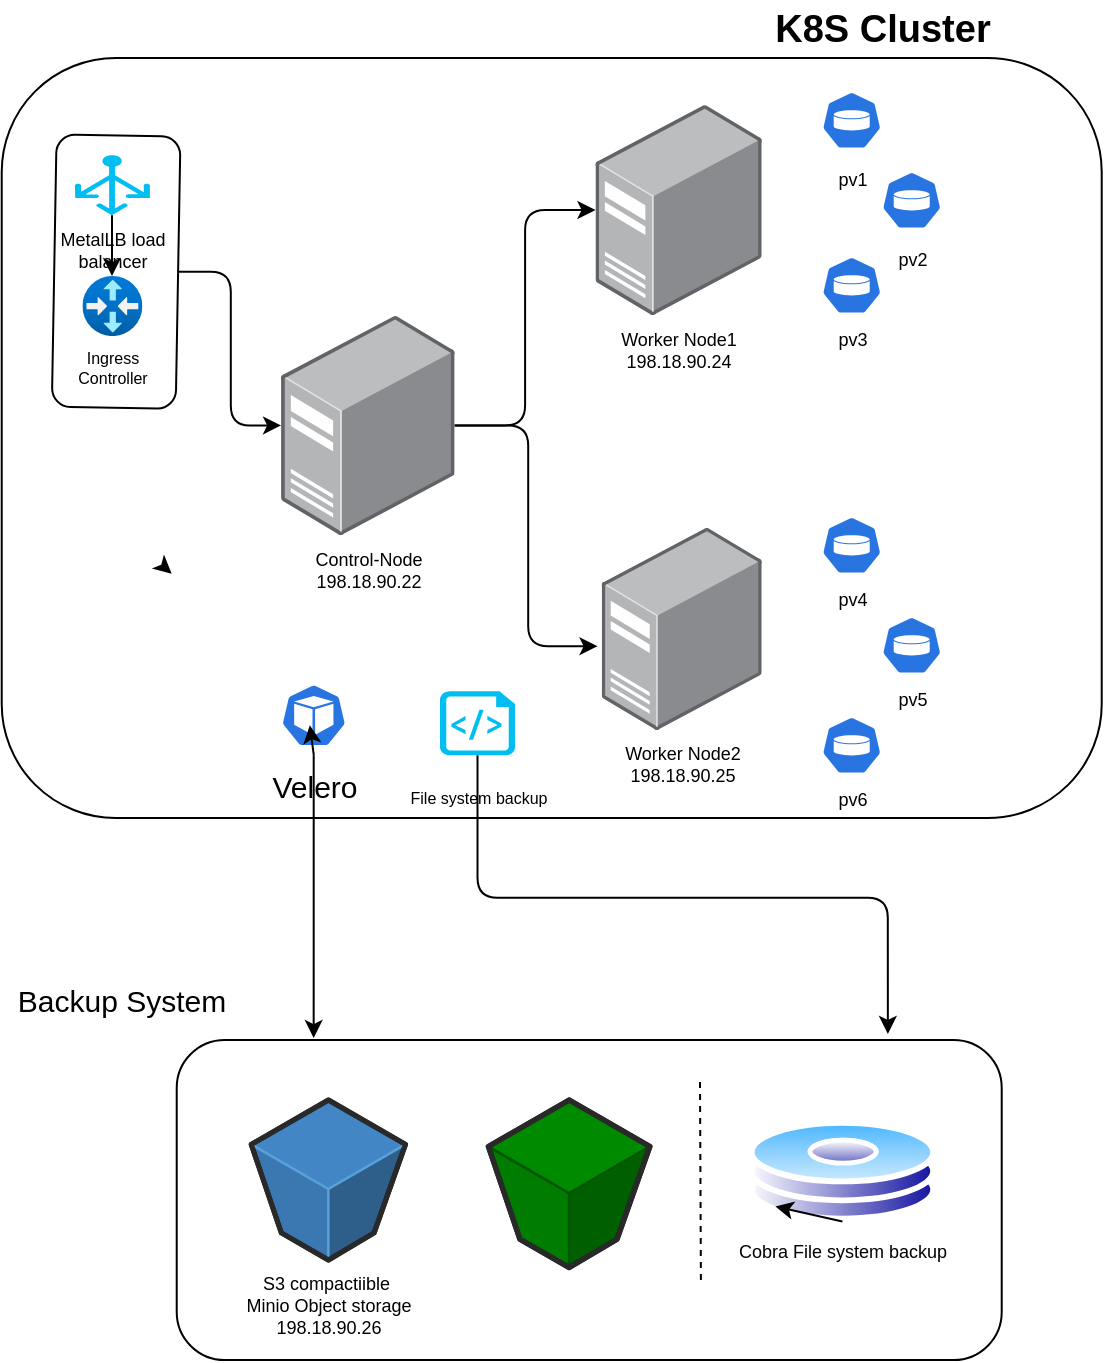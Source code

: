 <mxfile>
    <diagram id="XKVClRmwsbRFSlRHqoZa" name="Page-1">
        <mxGraphModel dx="1210" dy="630" grid="1" gridSize="10" guides="1" tooltips="1" connect="1" arrows="1" fold="1" page="1" pageScale="1" pageWidth="850" pageHeight="1100" math="0" shadow="0">
            <root>
                <mxCell id="0"/>
                <mxCell id="1" parent="0"/>
                <mxCell id="113" value="" style="rounded=1;whiteSpace=wrap;html=1;fontSize=8;" vertex="1" parent="1">
                    <mxGeometry x="140.86" y="179" width="550" height="380" as="geometry"/>
                </mxCell>
                <mxCell id="25" value="" style="rounded=1;whiteSpace=wrap;html=1;fontSize=9;" vertex="1" parent="1">
                    <mxGeometry x="228.36" y="670" width="412.5" height="160" as="geometry"/>
                </mxCell>
                <mxCell id="28" value="S3 compactiible&amp;nbsp;&lt;br&gt;Minio Object storage&lt;br&gt;198.18.90.26" style="verticalLabelPosition=bottom;html=1;verticalAlign=top;strokeWidth=1;align=center;outlineConnect=0;dashed=0;outlineConnect=0;shape=mxgraph.aws3d.s3Bucket;fillColor=#4286c5;strokeColor=#57A2D8;aspect=fixed;fontSize=9;" vertex="1" parent="1">
                    <mxGeometry x="265.62" y="700" width="77.12" height="80" as="geometry"/>
                </mxCell>
                <mxCell id="30" value="Linode cloud bucket" style="verticalLabelPosition=bottom;html=1;verticalAlign=top;strokeWidth=1;align=center;outlineConnect=0;dashed=0;outlineConnect=0;shape=mxgraph.aws3d.s3Bucket;fillColor=#008a00;strokeColor=#005700;aspect=fixed;fontSize=9;fontColor=#ffffff;" vertex="1" parent="1">
                    <mxGeometry x="384.18" y="700" width="80.78" height="83.8" as="geometry"/>
                </mxCell>
                <mxCell id="59" value="Cobra File system backup" style="aspect=fixed;perimeter=ellipsePerimeter;html=1;align=center;shadow=0;dashed=0;spacingTop=3;image;image=img/lib/active_directory/hard_disk.svg;fontSize=9;" vertex="1" parent="1">
                    <mxGeometry x="514.18" y="710" width="94.07" height="50.8" as="geometry"/>
                </mxCell>
                <mxCell id="60" style="edgeStyle=orthogonalEdgeStyle;html=1;exitX=0.5;exitY=1;exitDx=0;exitDy=0;entryX=0;entryY=1;entryDx=0;entryDy=0;fontSize=9;" edge="1" parent="1" source="59" target="59">
                    <mxGeometry relative="1" as="geometry"/>
                </mxCell>
                <mxCell id="22" value="" style="edgeStyle=none;html=1;fontSize=9;" edge="1" parent="1">
                    <mxGeometry relative="1" as="geometry">
                        <mxPoint x="223.36" y="434.68" as="sourcePoint"/>
                        <mxPoint x="225.86" y="436.88" as="targetPoint"/>
                    </mxGeometry>
                </mxCell>
                <mxCell id="38" value="pv1" style="html=1;dashed=0;whitespace=wrap;fillColor=#2875E2;strokeColor=#ffffff;points=[[0.005,0.63,0],[0.1,0.2,0],[0.9,0.2,0],[0.5,0,0],[0.995,0.63,0],[0.72,0.99,0],[0.5,1,0],[0.28,0.99,0]];verticalLabelPosition=bottom;align=center;verticalAlign=top;shape=mxgraph.kubernetes.icon;prIcon=pv;fontSize=9;" vertex="1" parent="1">
                    <mxGeometry x="550.86" y="192.68" width="30" height="35" as="geometry"/>
                </mxCell>
                <mxCell id="39" value="pv3" style="html=1;dashed=0;whitespace=wrap;fillColor=#2875E2;strokeColor=#ffffff;points=[[0.005,0.63,0],[0.1,0.2,0],[0.9,0.2,0],[0.5,0,0],[0.995,0.63,0],[0.72,0.99,0],[0.5,1,0],[0.28,0.99,0]];verticalLabelPosition=bottom;align=center;verticalAlign=top;shape=mxgraph.kubernetes.icon;prIcon=pv;fontSize=9;" vertex="1" parent="1">
                    <mxGeometry x="550.86" y="277.68" width="30" height="30" as="geometry"/>
                </mxCell>
                <mxCell id="40" value="pv2" style="html=1;dashed=0;whitespace=wrap;fillColor=#2875E2;strokeColor=#ffffff;points=[[0.005,0.63,0],[0.1,0.2,0],[0.9,0.2,0],[0.5,0,0],[0.995,0.63,0],[0.72,0.99,0],[0.5,1,0],[0.28,0.99,0]];verticalLabelPosition=bottom;align=center;verticalAlign=top;shape=mxgraph.kubernetes.icon;prIcon=pv;fontSize=9;" vertex="1" parent="1">
                    <mxGeometry x="580.86" y="232.68" width="30" height="35" as="geometry"/>
                </mxCell>
                <mxCell id="71" style="edgeStyle=orthogonalEdgeStyle;html=1;entryX=-0.026;entryY=0.586;entryDx=0;entryDy=0;entryPerimeter=0;fontSize=9;" edge="1" parent="1" source="63" target="65">
                    <mxGeometry relative="1" as="geometry"/>
                </mxCell>
                <mxCell id="72" style="edgeStyle=orthogonalEdgeStyle;html=1;fontSize=9;" edge="1" parent="1" source="63" target="64">
                    <mxGeometry relative="1" as="geometry"/>
                </mxCell>
                <mxCell id="63" value="Control-Node&lt;br&gt;198.18.90.22" style="points=[];aspect=fixed;html=1;align=center;shadow=0;dashed=0;image;image=img/lib/allied_telesis/computer_and_terminals/Server_Desktop.svg;fontSize=9;" vertex="1" parent="1">
                    <mxGeometry x="280.53" y="307.68" width="86.78" height="110" as="geometry"/>
                </mxCell>
                <mxCell id="64" value="Worker Node1&lt;br&gt;198.18.90.24" style="points=[];aspect=fixed;html=1;align=center;shadow=0;dashed=0;image;image=img/lib/allied_telesis/computer_and_terminals/Server_Desktop.svg;fontSize=9;" vertex="1" parent="1">
                    <mxGeometry x="437.75" y="202.32" width="83.11" height="105.36" as="geometry"/>
                </mxCell>
                <mxCell id="65" value="Worker Node2&lt;br&gt;198.18.90.25" style="points=[];aspect=fixed;html=1;align=center;shadow=0;dashed=0;image;image=img/lib/allied_telesis/computer_and_terminals/Server_Desktop.svg;fontSize=9;" vertex="1" parent="1">
                    <mxGeometry x="440.86" y="413.68" width="80" height="101.41" as="geometry"/>
                </mxCell>
                <mxCell id="75" value="pv4" style="html=1;dashed=0;whitespace=wrap;fillColor=#2875E2;strokeColor=#ffffff;points=[[0.005,0.63,0],[0.1,0.2,0],[0.9,0.2,0],[0.5,0,0],[0.995,0.63,0],[0.72,0.99,0],[0.5,1,0],[0.28,0.99,0]];verticalLabelPosition=bottom;align=center;verticalAlign=top;shape=mxgraph.kubernetes.icon;prIcon=pv;fontSize=9;" vertex="1" parent="1">
                    <mxGeometry x="550.86" y="407.68" width="30" height="30" as="geometry"/>
                </mxCell>
                <mxCell id="76" value="pv5" style="html=1;dashed=0;whitespace=wrap;fillColor=#2875E2;strokeColor=#ffffff;points=[[0.005,0.63,0],[0.1,0.2,0],[0.9,0.2,0],[0.5,0,0],[0.995,0.63,0],[0.72,0.99,0],[0.5,1,0],[0.28,0.99,0]];verticalLabelPosition=bottom;align=center;verticalAlign=top;shape=mxgraph.kubernetes.icon;prIcon=pv;fontSize=9;" vertex="1" parent="1">
                    <mxGeometry x="580.86" y="457.68" width="30" height="30" as="geometry"/>
                </mxCell>
                <mxCell id="77" value="pv6" style="html=1;dashed=0;whitespace=wrap;fillColor=#2875E2;strokeColor=#ffffff;points=[[0.005,0.63,0],[0.1,0.2,0],[0.9,0.2,0],[0.5,0,0],[0.995,0.63,0],[0.72,0.99,0],[0.5,1,0],[0.28,0.99,0]];verticalLabelPosition=bottom;align=center;verticalAlign=top;shape=mxgraph.kubernetes.icon;prIcon=pv;fontSize=9;" vertex="1" parent="1">
                    <mxGeometry x="550.86" y="507.68" width="30" height="30" as="geometry"/>
                </mxCell>
                <mxCell id="108" style="edgeStyle=orthogonalEdgeStyle;html=1;fontSize=8;" edge="1" parent="1" source="95" target="63">
                    <mxGeometry relative="1" as="geometry"/>
                </mxCell>
                <mxCell id="95" value="" style="rounded=1;whiteSpace=wrap;html=1;fontSize=9;rotation=91;" vertex="1" parent="1">
                    <mxGeometry x="130" y="254.86" width="136.15" height="61.95" as="geometry"/>
                </mxCell>
                <mxCell id="103" value="" style="edgeStyle=elbowEdgeStyle;html=1;fontSize=8;" edge="1" parent="1" source="96" target="99">
                    <mxGeometry relative="1" as="geometry"/>
                </mxCell>
                <mxCell id="96" value="MetalLB load &lt;br&gt;balancer" style="verticalLabelPosition=bottom;html=1;verticalAlign=top;align=center;strokeColor=none;fillColor=#00BEF2;shape=mxgraph.azure.load_balancer_generic;pointerEvents=1;fontSize=9;" vertex="1" parent="1">
                    <mxGeometry x="177.45" y="227.68" width="37.5" height="30" as="geometry"/>
                </mxCell>
                <mxCell id="99" value="Ingress&lt;br style=&quot;font-size: 8px;&quot;&gt;Controller" style="aspect=fixed;html=1;points=[];align=center;image;fontSize=8;image=img/lib/azure2/networking/Virtual_Router.svg;" vertex="1" parent="1">
                    <mxGeometry x="181.2" y="288.04" width="30" height="30" as="geometry"/>
                </mxCell>
                <mxCell id="115" value="K8S Cluster" style="text;html=1;strokeColor=none;fillColor=none;align=center;verticalAlign=middle;whiteSpace=wrap;rounded=0;fontSize=19;fontStyle=1" vertex="1" parent="1">
                    <mxGeometry x="500" y="150" width="162.55" height="30" as="geometry"/>
                </mxCell>
                <mxCell id="121" style="edgeStyle=orthogonalEdgeStyle;sketch=0;html=1;entryX=0.166;entryY=-0.006;entryDx=0;entryDy=0;entryPerimeter=0;fontSize=19;" edge="1" parent="1" source="118" target="25">
                    <mxGeometry relative="1" as="geometry"/>
                </mxCell>
                <mxCell id="118" value="Velero" style="sketch=0;html=1;dashed=0;whitespace=wrap;fillColor=#2875E2;strokeColor=#ffffff;points=[[0.005,0.63,0],[0.1,0.2,0],[0.9,0.2,0],[0.5,0,0],[0.995,0.63,0],[0.72,0.99,0],[0.5,1,0],[0.28,0.99,0]];verticalLabelPosition=bottom;align=center;verticalAlign=top;shape=mxgraph.kubernetes.icon;prIcon=pod;fontSize=15;" vertex="1" parent="1">
                    <mxGeometry x="280.53" y="487.68" width="32.74" height="40" as="geometry"/>
                </mxCell>
                <mxCell id="119" style="edgeStyle=orthogonalEdgeStyle;sketch=0;html=1;exitX=0.5;exitY=1;exitDx=0;exitDy=0;exitPerimeter=0;entryX=0.44;entryY=0.625;entryDx=0;entryDy=0;entryPerimeter=0;fontSize=19;" edge="1" parent="1" source="118" target="118">
                    <mxGeometry relative="1" as="geometry"/>
                </mxCell>
                <mxCell id="124" value="" style="edgeStyle=orthogonalEdgeStyle;sketch=0;html=1;fontSize=15;entryX=0.862;entryY=-0.019;entryDx=0;entryDy=0;entryPerimeter=0;" edge="1" parent="1" source="122" target="25">
                    <mxGeometry relative="1" as="geometry">
                        <mxPoint x="378.75" y="607.68" as="targetPoint"/>
                    </mxGeometry>
                </mxCell>
                <mxCell id="122" value="&lt;font style=&quot;font-size: 8px;&quot;&gt;File system backup&lt;/font&gt;" style="verticalLabelPosition=bottom;html=1;verticalAlign=top;align=center;strokeColor=none;fillColor=#00BEF2;shape=mxgraph.azure.script_file;pointerEvents=1;fontSize=19;" vertex="1" parent="1">
                    <mxGeometry x="360" y="495.68" width="37.5" height="32" as="geometry"/>
                </mxCell>
                <mxCell id="125" value="Backup System" style="text;html=1;strokeColor=none;fillColor=none;align=center;verticalAlign=middle;whiteSpace=wrap;rounded=0;fontSize=15;" vertex="1" parent="1">
                    <mxGeometry x="140.86" y="630" width="120" height="40" as="geometry"/>
                </mxCell>
                <mxCell id="130" value="" style="endArrow=none;dashed=1;html=1;sketch=0;fontSize=15;" edge="1" parent="1">
                    <mxGeometry width="50" height="50" relative="1" as="geometry">
                        <mxPoint x="490.45" y="790" as="sourcePoint"/>
                        <mxPoint x="490.0" y="690" as="targetPoint"/>
                    </mxGeometry>
                </mxCell>
            </root>
        </mxGraphModel>
    </diagram>
</mxfile>